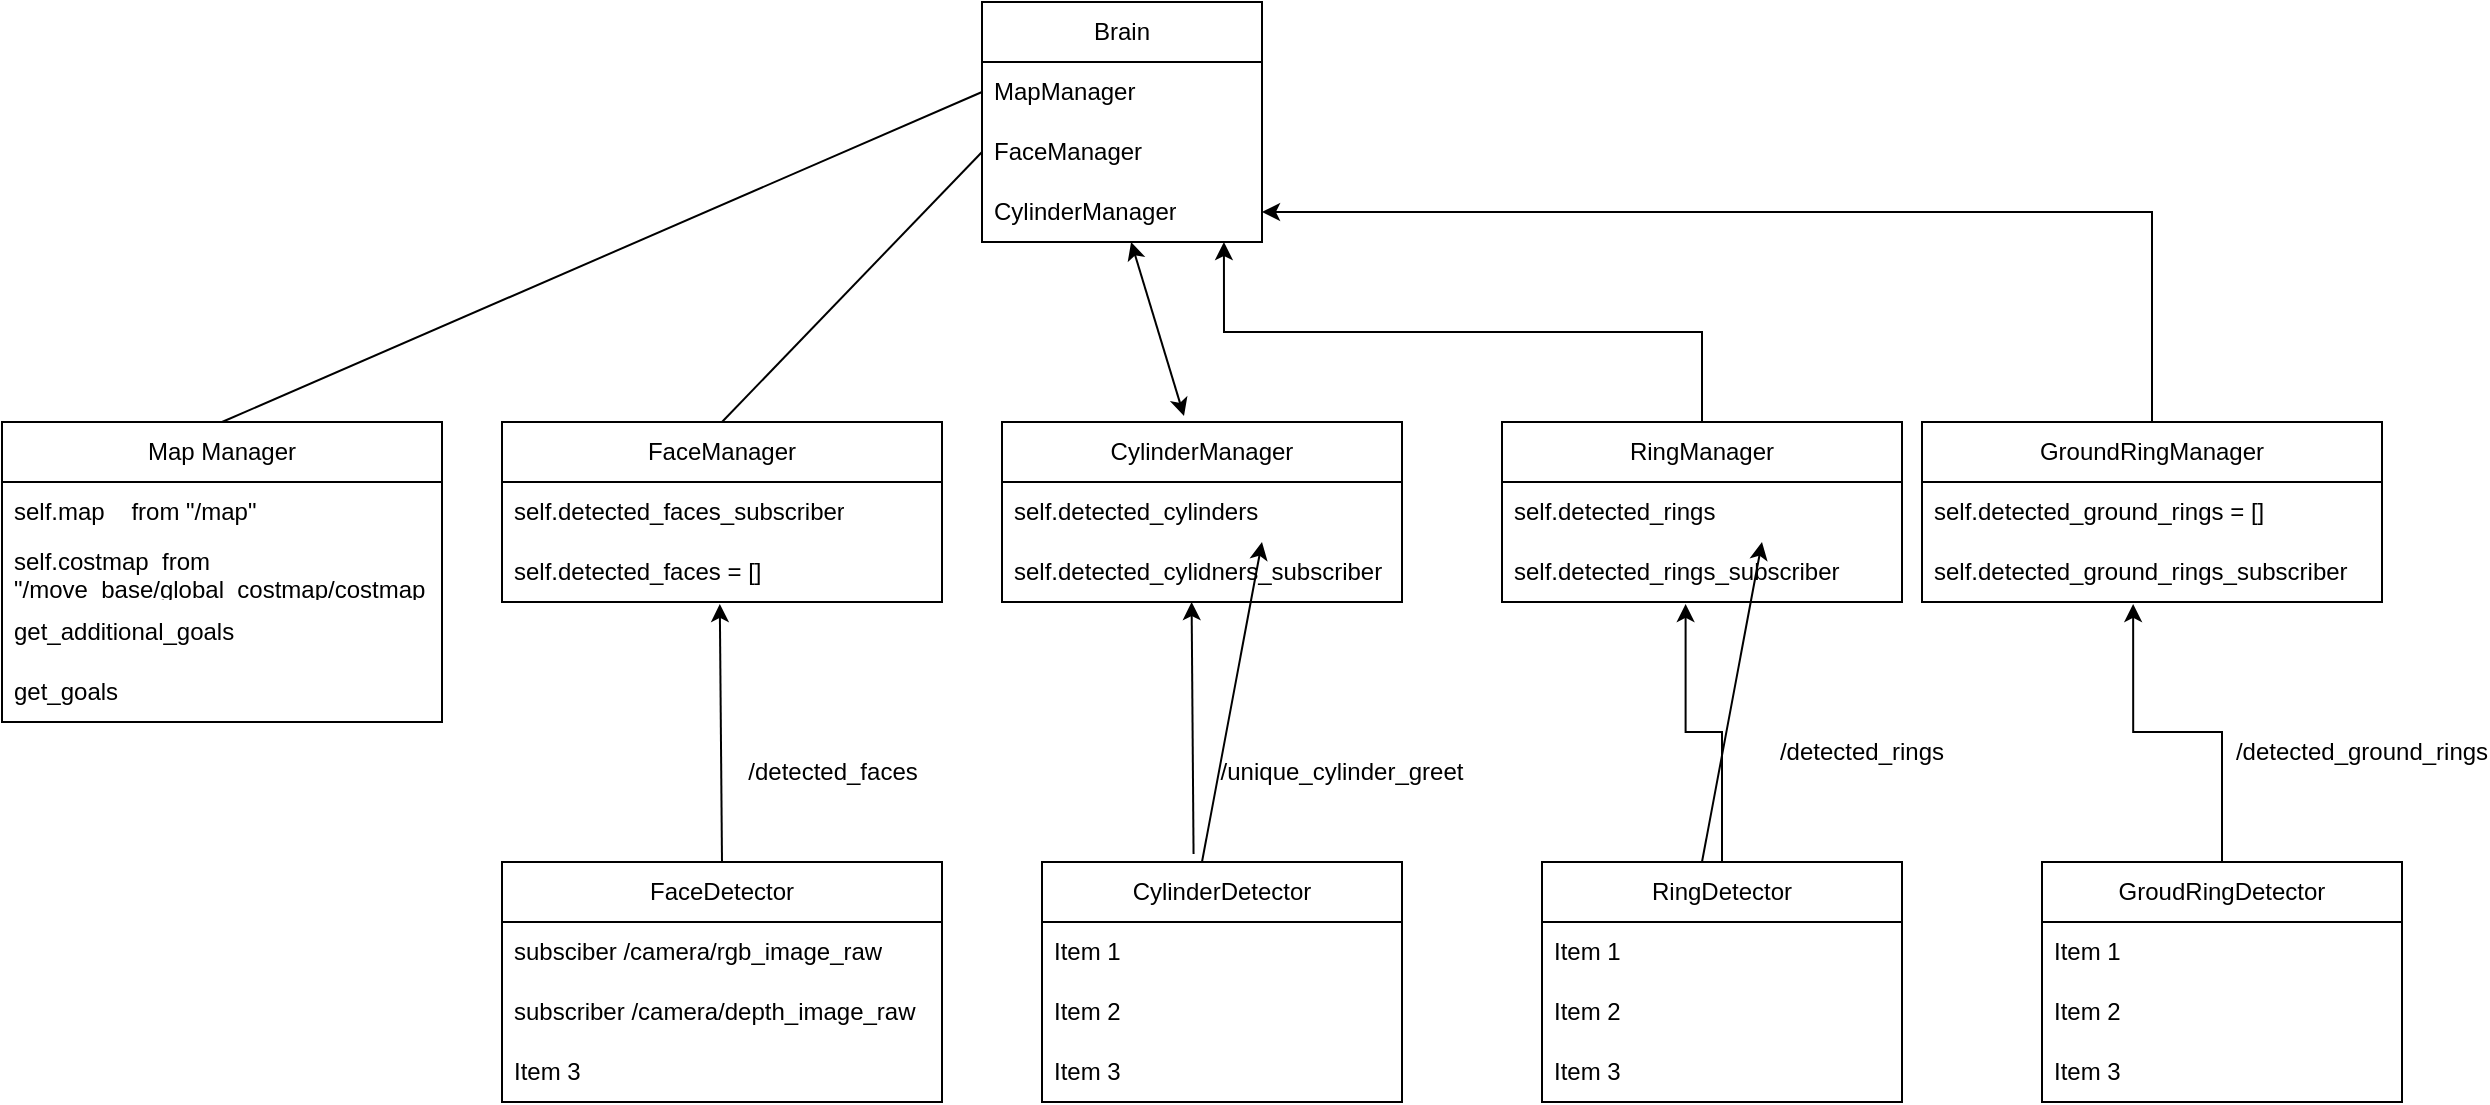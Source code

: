 <mxfile version="21.1.1" type="github">
  <diagram name="Page-1" id="8Q_exorKsiVHkm2IuwxY">
    <mxGraphModel dx="1259" dy="689" grid="1" gridSize="10" guides="1" tooltips="1" connect="1" arrows="1" fold="1" page="1" pageScale="1" pageWidth="1920" pageHeight="1200" math="0" shadow="0">
      <root>
        <mxCell id="0" />
        <mxCell id="1" parent="0" />
        <mxCell id="Xl7MVksDzrgOk_wyiOMZ-4" value="Map Manager" style="swimlane;fontStyle=0;childLayout=stackLayout;horizontal=1;startSize=30;horizontalStack=0;resizeParent=1;resizeParentMax=0;resizeLast=0;collapsible=1;marginBottom=0;whiteSpace=wrap;html=1;" vertex="1" parent="1">
          <mxGeometry x="30" y="250" width="220" height="150" as="geometry" />
        </mxCell>
        <mxCell id="Xl7MVksDzrgOk_wyiOMZ-5" value="self.map&amp;nbsp; &amp;nbsp; from &quot;/map&quot;" style="text;strokeColor=none;fillColor=none;align=left;verticalAlign=middle;spacingLeft=4;spacingRight=4;overflow=hidden;points=[[0,0.5],[1,0.5]];portConstraint=eastwest;rotatable=0;whiteSpace=wrap;html=1;" vertex="1" parent="Xl7MVksDzrgOk_wyiOMZ-4">
          <mxGeometry y="30" width="220" height="30" as="geometry" />
        </mxCell>
        <mxCell id="Xl7MVksDzrgOk_wyiOMZ-6" value="self.costmap&amp;nbsp; from &quot;/move_base/global_costmap/costmap" style="text;strokeColor=none;fillColor=none;align=left;verticalAlign=middle;spacingLeft=4;spacingRight=4;overflow=hidden;points=[[0,0.5],[1,0.5]];portConstraint=eastwest;rotatable=0;whiteSpace=wrap;html=1;" vertex="1" parent="Xl7MVksDzrgOk_wyiOMZ-4">
          <mxGeometry y="60" width="220" height="30" as="geometry" />
        </mxCell>
        <mxCell id="Xl7MVksDzrgOk_wyiOMZ-7" value="get_additional_goals" style="text;strokeColor=none;fillColor=none;align=left;verticalAlign=middle;spacingLeft=4;spacingRight=4;overflow=hidden;points=[[0,0.5],[1,0.5]];portConstraint=eastwest;rotatable=0;whiteSpace=wrap;html=1;" vertex="1" parent="Xl7MVksDzrgOk_wyiOMZ-4">
          <mxGeometry y="90" width="220" height="30" as="geometry" />
        </mxCell>
        <mxCell id="Xl7MVksDzrgOk_wyiOMZ-13" value="get_goals" style="text;strokeColor=none;fillColor=none;align=left;verticalAlign=middle;spacingLeft=4;spacingRight=4;overflow=hidden;points=[[0,0.5],[1,0.5]];portConstraint=eastwest;rotatable=0;whiteSpace=wrap;html=1;" vertex="1" parent="Xl7MVksDzrgOk_wyiOMZ-4">
          <mxGeometry y="120" width="220" height="30" as="geometry" />
        </mxCell>
        <mxCell id="Xl7MVksDzrgOk_wyiOMZ-8" value="FaceManager" style="swimlane;fontStyle=0;childLayout=stackLayout;horizontal=1;startSize=30;horizontalStack=0;resizeParent=1;resizeParentMax=0;resizeLast=0;collapsible=1;marginBottom=0;whiteSpace=wrap;html=1;" vertex="1" parent="1">
          <mxGeometry x="280" y="250" width="220" height="90" as="geometry" />
        </mxCell>
        <mxCell id="Xl7MVksDzrgOk_wyiOMZ-9" value="self.detected_faces_subscriber" style="text;strokeColor=none;fillColor=none;align=left;verticalAlign=middle;spacingLeft=4;spacingRight=4;overflow=hidden;points=[[0,0.5],[1,0.5]];portConstraint=eastwest;rotatable=0;whiteSpace=wrap;html=1;" vertex="1" parent="Xl7MVksDzrgOk_wyiOMZ-8">
          <mxGeometry y="30" width="220" height="30" as="geometry" />
        </mxCell>
        <mxCell id="Xl7MVksDzrgOk_wyiOMZ-10" value="self.detected_faces = []" style="text;strokeColor=none;fillColor=none;align=left;verticalAlign=middle;spacingLeft=4;spacingRight=4;overflow=hidden;points=[[0,0.5],[1,0.5]];portConstraint=eastwest;rotatable=0;whiteSpace=wrap;html=1;" vertex="1" parent="Xl7MVksDzrgOk_wyiOMZ-8">
          <mxGeometry y="60" width="220" height="30" as="geometry" />
        </mxCell>
        <mxCell id="Xl7MVksDzrgOk_wyiOMZ-14" value="" style="endArrow=none;html=1;rounded=0;exitX=0.5;exitY=0;exitDx=0;exitDy=0;entryX=0;entryY=0.5;entryDx=0;entryDy=0;" edge="1" parent="1" source="Xl7MVksDzrgOk_wyiOMZ-4" target="Xl7MVksDzrgOk_wyiOMZ-16">
          <mxGeometry width="50" height="50" relative="1" as="geometry">
            <mxPoint x="610" y="360" as="sourcePoint" />
            <mxPoint x="450" y="116" as="targetPoint" />
          </mxGeometry>
        </mxCell>
        <mxCell id="Xl7MVksDzrgOk_wyiOMZ-15" value="Brain" style="swimlane;fontStyle=0;childLayout=stackLayout;horizontal=1;startSize=30;horizontalStack=0;resizeParent=1;resizeParentMax=0;resizeLast=0;collapsible=1;marginBottom=0;whiteSpace=wrap;html=1;" vertex="1" parent="1">
          <mxGeometry x="520" y="40" width="140" height="120" as="geometry" />
        </mxCell>
        <mxCell id="Xl7MVksDzrgOk_wyiOMZ-16" value="MapManager" style="text;strokeColor=none;fillColor=none;align=left;verticalAlign=middle;spacingLeft=4;spacingRight=4;overflow=hidden;points=[[0,0.5],[1,0.5]];portConstraint=eastwest;rotatable=0;whiteSpace=wrap;html=1;" vertex="1" parent="Xl7MVksDzrgOk_wyiOMZ-15">
          <mxGeometry y="30" width="140" height="30" as="geometry" />
        </mxCell>
        <mxCell id="Xl7MVksDzrgOk_wyiOMZ-17" value="FaceManager" style="text;strokeColor=none;fillColor=none;align=left;verticalAlign=middle;spacingLeft=4;spacingRight=4;overflow=hidden;points=[[0,0.5],[1,0.5]];portConstraint=eastwest;rotatable=0;whiteSpace=wrap;html=1;" vertex="1" parent="Xl7MVksDzrgOk_wyiOMZ-15">
          <mxGeometry y="60" width="140" height="30" as="geometry" />
        </mxCell>
        <mxCell id="Xl7MVksDzrgOk_wyiOMZ-18" value="CylinderManager" style="text;strokeColor=none;fillColor=none;align=left;verticalAlign=middle;spacingLeft=4;spacingRight=4;overflow=hidden;points=[[0,0.5],[1,0.5]];portConstraint=eastwest;rotatable=0;whiteSpace=wrap;html=1;" vertex="1" parent="Xl7MVksDzrgOk_wyiOMZ-15">
          <mxGeometry y="90" width="140" height="30" as="geometry" />
        </mxCell>
        <mxCell id="Xl7MVksDzrgOk_wyiOMZ-19" value="FaceDetector" style="swimlane;fontStyle=0;childLayout=stackLayout;horizontal=1;startSize=30;horizontalStack=0;resizeParent=1;resizeParentMax=0;resizeLast=0;collapsible=1;marginBottom=0;whiteSpace=wrap;html=1;" vertex="1" parent="1">
          <mxGeometry x="280" y="470" width="220" height="120" as="geometry" />
        </mxCell>
        <mxCell id="Xl7MVksDzrgOk_wyiOMZ-20" value="subsciber /camera/rgb_image_raw" style="text;strokeColor=none;fillColor=none;align=left;verticalAlign=middle;spacingLeft=4;spacingRight=4;overflow=hidden;points=[[0,0.5],[1,0.5]];portConstraint=eastwest;rotatable=0;whiteSpace=wrap;html=1;" vertex="1" parent="Xl7MVksDzrgOk_wyiOMZ-19">
          <mxGeometry y="30" width="220" height="30" as="geometry" />
        </mxCell>
        <mxCell id="Xl7MVksDzrgOk_wyiOMZ-21" value="subscriber /camera/depth_image_raw" style="text;strokeColor=none;fillColor=none;align=left;verticalAlign=middle;spacingLeft=4;spacingRight=4;overflow=hidden;points=[[0,0.5],[1,0.5]];portConstraint=eastwest;rotatable=0;whiteSpace=wrap;html=1;" vertex="1" parent="Xl7MVksDzrgOk_wyiOMZ-19">
          <mxGeometry y="60" width="220" height="30" as="geometry" />
        </mxCell>
        <mxCell id="Xl7MVksDzrgOk_wyiOMZ-22" value="Item 3" style="text;strokeColor=none;fillColor=none;align=left;verticalAlign=middle;spacingLeft=4;spacingRight=4;overflow=hidden;points=[[0,0.5],[1,0.5]];portConstraint=eastwest;rotatable=0;whiteSpace=wrap;html=1;" vertex="1" parent="Xl7MVksDzrgOk_wyiOMZ-19">
          <mxGeometry y="90" width="220" height="30" as="geometry" />
        </mxCell>
        <mxCell id="Xl7MVksDzrgOk_wyiOMZ-23" value="" style="endArrow=classic;html=1;rounded=0;exitX=0.5;exitY=0;exitDx=0;exitDy=0;startArrow=none;startFill=0;endFill=1;entryX=0.495;entryY=1.033;entryDx=0;entryDy=0;entryPerimeter=0;" edge="1" parent="1" source="Xl7MVksDzrgOk_wyiOMZ-19" target="Xl7MVksDzrgOk_wyiOMZ-10">
          <mxGeometry width="50" height="50" relative="1" as="geometry">
            <mxPoint x="610" y="360" as="sourcePoint" />
            <mxPoint x="389" y="380" as="targetPoint" />
          </mxGeometry>
        </mxCell>
        <mxCell id="Xl7MVksDzrgOk_wyiOMZ-24" value="/detected_faces" style="text;html=1;align=center;verticalAlign=middle;resizable=0;points=[];autosize=1;strokeColor=none;fillColor=none;" vertex="1" parent="1">
          <mxGeometry x="390" y="410" width="110" height="30" as="geometry" />
        </mxCell>
        <mxCell id="Xl7MVksDzrgOk_wyiOMZ-25" value="" style="endArrow=none;html=1;rounded=0;exitX=0.5;exitY=0;exitDx=0;exitDy=0;entryX=0;entryY=0.5;entryDx=0;entryDy=0;" edge="1" parent="1" source="Xl7MVksDzrgOk_wyiOMZ-8" target="Xl7MVksDzrgOk_wyiOMZ-17">
          <mxGeometry width="50" height="50" relative="1" as="geometry">
            <mxPoint x="610" y="360" as="sourcePoint" />
            <mxPoint x="660" y="310" as="targetPoint" />
          </mxGeometry>
        </mxCell>
        <mxCell id="Xl7MVksDzrgOk_wyiOMZ-26" value="CylinderManager" style="swimlane;fontStyle=0;childLayout=stackLayout;horizontal=1;startSize=30;horizontalStack=0;resizeParent=1;resizeParentMax=0;resizeLast=0;collapsible=1;marginBottom=0;whiteSpace=wrap;html=1;" vertex="1" parent="1">
          <mxGeometry x="530" y="250" width="200" height="90" as="geometry" />
        </mxCell>
        <mxCell id="Xl7MVksDzrgOk_wyiOMZ-27" value="self.detected_cylinders" style="text;strokeColor=none;fillColor=none;align=left;verticalAlign=middle;spacingLeft=4;spacingRight=4;overflow=hidden;points=[[0,0.5],[1,0.5]];portConstraint=eastwest;rotatable=0;whiteSpace=wrap;html=1;" vertex="1" parent="Xl7MVksDzrgOk_wyiOMZ-26">
          <mxGeometry y="30" width="200" height="30" as="geometry" />
        </mxCell>
        <mxCell id="Xl7MVksDzrgOk_wyiOMZ-28" value="self.detected_cylidners_subscriber" style="text;strokeColor=none;fillColor=none;align=left;verticalAlign=middle;spacingLeft=4;spacingRight=4;overflow=hidden;points=[[0,0.5],[1,0.5]];portConstraint=eastwest;rotatable=0;whiteSpace=wrap;html=1;" vertex="1" parent="Xl7MVksDzrgOk_wyiOMZ-26">
          <mxGeometry y="60" width="200" height="30" as="geometry" />
        </mxCell>
        <mxCell id="Xl7MVksDzrgOk_wyiOMZ-33" value="" style="endArrow=classic;startArrow=classic;html=1;rounded=0;entryX=0.455;entryY=-0.033;entryDx=0;entryDy=0;entryPerimeter=0;" edge="1" parent="1" source="Xl7MVksDzrgOk_wyiOMZ-18" target="Xl7MVksDzrgOk_wyiOMZ-26">
          <mxGeometry width="50" height="50" relative="1" as="geometry">
            <mxPoint x="610" y="360" as="sourcePoint" />
            <mxPoint x="660" y="310" as="targetPoint" />
          </mxGeometry>
        </mxCell>
        <mxCell id="Xl7MVksDzrgOk_wyiOMZ-34" value="CylinderDetector" style="swimlane;fontStyle=0;childLayout=stackLayout;horizontal=1;startSize=30;horizontalStack=0;resizeParent=1;resizeParentMax=0;resizeLast=0;collapsible=1;marginBottom=0;whiteSpace=wrap;html=1;" vertex="1" parent="1">
          <mxGeometry x="550" y="470" width="180" height="120" as="geometry" />
        </mxCell>
        <mxCell id="Xl7MVksDzrgOk_wyiOMZ-35" value="Item 1" style="text;strokeColor=none;fillColor=none;align=left;verticalAlign=middle;spacingLeft=4;spacingRight=4;overflow=hidden;points=[[0,0.5],[1,0.5]];portConstraint=eastwest;rotatable=0;whiteSpace=wrap;html=1;" vertex="1" parent="Xl7MVksDzrgOk_wyiOMZ-34">
          <mxGeometry y="30" width="180" height="30" as="geometry" />
        </mxCell>
        <mxCell id="Xl7MVksDzrgOk_wyiOMZ-36" value="Item 2" style="text;strokeColor=none;fillColor=none;align=left;verticalAlign=middle;spacingLeft=4;spacingRight=4;overflow=hidden;points=[[0,0.5],[1,0.5]];portConstraint=eastwest;rotatable=0;whiteSpace=wrap;html=1;" vertex="1" parent="Xl7MVksDzrgOk_wyiOMZ-34">
          <mxGeometry y="60" width="180" height="30" as="geometry" />
        </mxCell>
        <mxCell id="Xl7MVksDzrgOk_wyiOMZ-37" value="Item 3" style="text;strokeColor=none;fillColor=none;align=left;verticalAlign=middle;spacingLeft=4;spacingRight=4;overflow=hidden;points=[[0,0.5],[1,0.5]];portConstraint=eastwest;rotatable=0;whiteSpace=wrap;html=1;" vertex="1" parent="Xl7MVksDzrgOk_wyiOMZ-34">
          <mxGeometry y="90" width="180" height="30" as="geometry" />
        </mxCell>
        <mxCell id="Xl7MVksDzrgOk_wyiOMZ-38" value="" style="endArrow=classic;html=1;rounded=0;entryX=0.504;entryY=1.033;entryDx=0;entryDy=0;entryPerimeter=0;" edge="1" parent="1" target="Xl7MVksDzrgOk_wyiOMZ-29">
          <mxGeometry width="50" height="50" relative="1" as="geometry">
            <mxPoint x="630" y="470" as="sourcePoint" />
            <mxPoint x="660" y="310" as="targetPoint" />
            <Array as="points">
              <mxPoint x="630" y="470" />
            </Array>
          </mxGeometry>
        </mxCell>
        <mxCell id="Xl7MVksDzrgOk_wyiOMZ-39" value="/unique_cylinder_greet" style="text;html=1;strokeColor=none;fillColor=none;align=center;verticalAlign=middle;whiteSpace=wrap;rounded=0;" vertex="1" parent="1">
          <mxGeometry x="670" y="410" width="60" height="30" as="geometry" />
        </mxCell>
        <mxCell id="Xl7MVksDzrgOk_wyiOMZ-63" style="edgeStyle=orthogonalEdgeStyle;rounded=0;orthogonalLoop=1;jettySize=auto;html=1;exitX=0.5;exitY=0;exitDx=0;exitDy=0;entryX=0.864;entryY=1;entryDx=0;entryDy=0;entryPerimeter=0;" edge="1" parent="1" source="Xl7MVksDzrgOk_wyiOMZ-41" target="Xl7MVksDzrgOk_wyiOMZ-18">
          <mxGeometry relative="1" as="geometry" />
        </mxCell>
        <mxCell id="Xl7MVksDzrgOk_wyiOMZ-41" value="RingManager" style="swimlane;fontStyle=0;childLayout=stackLayout;horizontal=1;startSize=30;horizontalStack=0;resizeParent=1;resizeParentMax=0;resizeLast=0;collapsible=1;marginBottom=0;whiteSpace=wrap;html=1;" vertex="1" parent="1">
          <mxGeometry x="780" y="250" width="200" height="90" as="geometry" />
        </mxCell>
        <mxCell id="Xl7MVksDzrgOk_wyiOMZ-42" value="self.detected_rings" style="text;strokeColor=none;fillColor=none;align=left;verticalAlign=middle;spacingLeft=4;spacingRight=4;overflow=hidden;points=[[0,0.5],[1,0.5]];portConstraint=eastwest;rotatable=0;whiteSpace=wrap;html=1;" vertex="1" parent="Xl7MVksDzrgOk_wyiOMZ-41">
          <mxGeometry y="30" width="200" height="30" as="geometry" />
        </mxCell>
        <mxCell id="Xl7MVksDzrgOk_wyiOMZ-43" value="self.detected_rings_subscriber" style="text;strokeColor=none;fillColor=none;align=left;verticalAlign=middle;spacingLeft=4;spacingRight=4;overflow=hidden;points=[[0,0.5],[1,0.5]];portConstraint=eastwest;rotatable=0;whiteSpace=wrap;html=1;" vertex="1" parent="Xl7MVksDzrgOk_wyiOMZ-41">
          <mxGeometry y="60" width="200" height="30" as="geometry" />
        </mxCell>
        <mxCell id="Xl7MVksDzrgOk_wyiOMZ-52" style="edgeStyle=orthogonalEdgeStyle;rounded=0;orthogonalLoop=1;jettySize=auto;html=1;exitX=0.5;exitY=0;exitDx=0;exitDy=0;entryX=0.459;entryY=1.033;entryDx=0;entryDy=0;entryPerimeter=0;" edge="1" parent="1" source="Xl7MVksDzrgOk_wyiOMZ-45" target="Xl7MVksDzrgOk_wyiOMZ-43">
          <mxGeometry relative="1" as="geometry" />
        </mxCell>
        <mxCell id="Xl7MVksDzrgOk_wyiOMZ-45" value="RingDetector" style="swimlane;fontStyle=0;childLayout=stackLayout;horizontal=1;startSize=30;horizontalStack=0;resizeParent=1;resizeParentMax=0;resizeLast=0;collapsible=1;marginBottom=0;whiteSpace=wrap;html=1;" vertex="1" parent="1">
          <mxGeometry x="800" y="470" width="180" height="120" as="geometry" />
        </mxCell>
        <mxCell id="Xl7MVksDzrgOk_wyiOMZ-46" value="Item 1" style="text;strokeColor=none;fillColor=none;align=left;verticalAlign=middle;spacingLeft=4;spacingRight=4;overflow=hidden;points=[[0,0.5],[1,0.5]];portConstraint=eastwest;rotatable=0;whiteSpace=wrap;html=1;" vertex="1" parent="Xl7MVksDzrgOk_wyiOMZ-45">
          <mxGeometry y="30" width="180" height="30" as="geometry" />
        </mxCell>
        <mxCell id="Xl7MVksDzrgOk_wyiOMZ-47" value="Item 2" style="text;strokeColor=none;fillColor=none;align=left;verticalAlign=middle;spacingLeft=4;spacingRight=4;overflow=hidden;points=[[0,0.5],[1,0.5]];portConstraint=eastwest;rotatable=0;whiteSpace=wrap;html=1;" vertex="1" parent="Xl7MVksDzrgOk_wyiOMZ-45">
          <mxGeometry y="60" width="180" height="30" as="geometry" />
        </mxCell>
        <mxCell id="Xl7MVksDzrgOk_wyiOMZ-48" value="Item 3" style="text;strokeColor=none;fillColor=none;align=left;verticalAlign=middle;spacingLeft=4;spacingRight=4;overflow=hidden;points=[[0,0.5],[1,0.5]];portConstraint=eastwest;rotatable=0;whiteSpace=wrap;html=1;" vertex="1" parent="Xl7MVksDzrgOk_wyiOMZ-45">
          <mxGeometry y="90" width="180" height="30" as="geometry" />
        </mxCell>
        <mxCell id="Xl7MVksDzrgOk_wyiOMZ-49" value="" style="endArrow=classic;html=1;rounded=0;entryX=0.504;entryY=1.033;entryDx=0;entryDy=0;entryPerimeter=0;" edge="1" parent="1" target="Xl7MVksDzrgOk_wyiOMZ-44">
          <mxGeometry width="50" height="50" relative="1" as="geometry">
            <mxPoint x="880" y="470" as="sourcePoint" />
            <mxPoint x="910" y="310" as="targetPoint" />
            <Array as="points">
              <mxPoint x="880" y="470" />
            </Array>
          </mxGeometry>
        </mxCell>
        <mxCell id="Xl7MVksDzrgOk_wyiOMZ-50" value="/detected_rings" style="text;html=1;strokeColor=none;fillColor=none;align=center;verticalAlign=middle;whiteSpace=wrap;rounded=0;" vertex="1" parent="1">
          <mxGeometry x="930" y="400" width="60" height="30" as="geometry" />
        </mxCell>
        <mxCell id="Xl7MVksDzrgOk_wyiOMZ-51" value="" style="endArrow=classic;html=1;rounded=0;exitX=0.421;exitY=-0.033;exitDx=0;exitDy=0;exitPerimeter=0;entryX=0.474;entryY=1;entryDx=0;entryDy=0;entryPerimeter=0;" edge="1" parent="1" source="Xl7MVksDzrgOk_wyiOMZ-34" target="Xl7MVksDzrgOk_wyiOMZ-28">
          <mxGeometry width="50" height="50" relative="1" as="geometry">
            <mxPoint x="610" y="360" as="sourcePoint" />
            <mxPoint x="660" y="310" as="targetPoint" />
          </mxGeometry>
        </mxCell>
        <mxCell id="Xl7MVksDzrgOk_wyiOMZ-62" style="edgeStyle=orthogonalEdgeStyle;rounded=0;orthogonalLoop=1;jettySize=auto;html=1;exitX=0.5;exitY=0;exitDx=0;exitDy=0;" edge="1" parent="1" source="Xl7MVksDzrgOk_wyiOMZ-53" target="Xl7MVksDzrgOk_wyiOMZ-18">
          <mxGeometry relative="1" as="geometry" />
        </mxCell>
        <mxCell id="Xl7MVksDzrgOk_wyiOMZ-53" value="GroundRingManager" style="swimlane;fontStyle=0;childLayout=stackLayout;horizontal=1;startSize=30;horizontalStack=0;resizeParent=1;resizeParentMax=0;resizeLast=0;collapsible=1;marginBottom=0;whiteSpace=wrap;html=1;" vertex="1" parent="1">
          <mxGeometry x="990" y="250" width="230" height="90" as="geometry" />
        </mxCell>
        <mxCell id="Xl7MVksDzrgOk_wyiOMZ-54" value="self.detected_ground_rings = []" style="text;strokeColor=none;fillColor=none;align=left;verticalAlign=middle;spacingLeft=4;spacingRight=4;overflow=hidden;points=[[0,0.5],[1,0.5]];portConstraint=eastwest;rotatable=0;whiteSpace=wrap;html=1;" vertex="1" parent="Xl7MVksDzrgOk_wyiOMZ-53">
          <mxGeometry y="30" width="230" height="30" as="geometry" />
        </mxCell>
        <mxCell id="Xl7MVksDzrgOk_wyiOMZ-55" value="self.detected_ground_rings_subscriber" style="text;strokeColor=none;fillColor=none;align=left;verticalAlign=middle;spacingLeft=4;spacingRight=4;overflow=hidden;points=[[0,0.5],[1,0.5]];portConstraint=eastwest;rotatable=0;whiteSpace=wrap;html=1;" vertex="1" parent="Xl7MVksDzrgOk_wyiOMZ-53">
          <mxGeometry y="60" width="230" height="30" as="geometry" />
        </mxCell>
        <mxCell id="Xl7MVksDzrgOk_wyiOMZ-56" style="edgeStyle=orthogonalEdgeStyle;rounded=0;orthogonalLoop=1;jettySize=auto;html=1;exitX=0.5;exitY=0;exitDx=0;exitDy=0;entryX=0.459;entryY=1.033;entryDx=0;entryDy=0;entryPerimeter=0;" edge="1" parent="1" source="Xl7MVksDzrgOk_wyiOMZ-57" target="Xl7MVksDzrgOk_wyiOMZ-55">
          <mxGeometry relative="1" as="geometry" />
        </mxCell>
        <mxCell id="Xl7MVksDzrgOk_wyiOMZ-57" value="GroudRingDetector" style="swimlane;fontStyle=0;childLayout=stackLayout;horizontal=1;startSize=30;horizontalStack=0;resizeParent=1;resizeParentMax=0;resizeLast=0;collapsible=1;marginBottom=0;whiteSpace=wrap;html=1;" vertex="1" parent="1">
          <mxGeometry x="1050" y="470" width="180" height="120" as="geometry" />
        </mxCell>
        <mxCell id="Xl7MVksDzrgOk_wyiOMZ-58" value="Item 1" style="text;strokeColor=none;fillColor=none;align=left;verticalAlign=middle;spacingLeft=4;spacingRight=4;overflow=hidden;points=[[0,0.5],[1,0.5]];portConstraint=eastwest;rotatable=0;whiteSpace=wrap;html=1;" vertex="1" parent="Xl7MVksDzrgOk_wyiOMZ-57">
          <mxGeometry y="30" width="180" height="30" as="geometry" />
        </mxCell>
        <mxCell id="Xl7MVksDzrgOk_wyiOMZ-59" value="Item 2" style="text;strokeColor=none;fillColor=none;align=left;verticalAlign=middle;spacingLeft=4;spacingRight=4;overflow=hidden;points=[[0,0.5],[1,0.5]];portConstraint=eastwest;rotatable=0;whiteSpace=wrap;html=1;" vertex="1" parent="Xl7MVksDzrgOk_wyiOMZ-57">
          <mxGeometry y="60" width="180" height="30" as="geometry" />
        </mxCell>
        <mxCell id="Xl7MVksDzrgOk_wyiOMZ-60" value="Item 3" style="text;strokeColor=none;fillColor=none;align=left;verticalAlign=middle;spacingLeft=4;spacingRight=4;overflow=hidden;points=[[0,0.5],[1,0.5]];portConstraint=eastwest;rotatable=0;whiteSpace=wrap;html=1;" vertex="1" parent="Xl7MVksDzrgOk_wyiOMZ-57">
          <mxGeometry y="90" width="180" height="30" as="geometry" />
        </mxCell>
        <mxCell id="Xl7MVksDzrgOk_wyiOMZ-61" value="/detected_ground_rings" style="text;html=1;strokeColor=none;fillColor=none;align=center;verticalAlign=middle;whiteSpace=wrap;rounded=0;" vertex="1" parent="1">
          <mxGeometry x="1180" y="400" width="60" height="30" as="geometry" />
        </mxCell>
      </root>
    </mxGraphModel>
  </diagram>
</mxfile>
